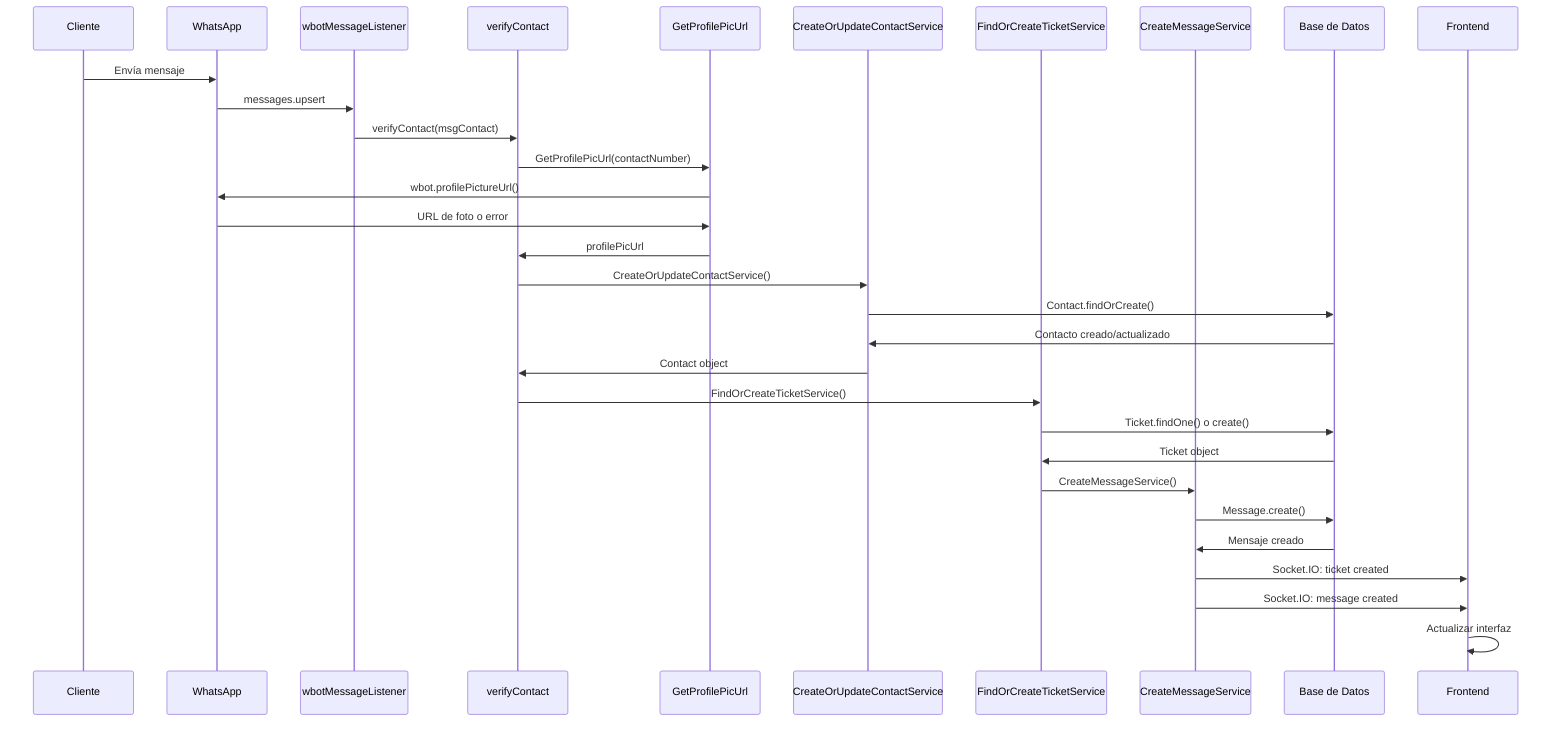sequenceDiagram
    participant C as Cliente
    participant W as WhatsApp
    participant L as wbotMessageListener
    participant V as verifyContact
    participant G as GetProfilePicUrl
    participant S as CreateOrUpdateContactService
    participant T as FindOrCreateTicketService
    participant M as CreateMessageService
    participant DB as Base de Datos
    participant F as Frontend
    
    C->>W: Envía mensaje
    W->>L: messages.upsert
    L->>V: verifyContact(msgContact)
    
    V->>G: GetProfilePicUrl(contactNumber)
    G->>W: wbot.profilePictureUrl()
    W->>G: URL de foto o error
    G->>V: profilePicUrl
    
    V->>S: CreateOrUpdateContactService()
    S->>DB: Contact.findOrCreate()
    DB->>S: Contacto creado/actualizado
    S->>V: Contact object
    
    V->>T: FindOrCreateTicketService()
    T->>DB: Ticket.findOne() o create()
    DB->>T: Ticket object
    
    T->>M: CreateMessageService()
    M->>DB: Message.create()
    DB->>M: Mensaje creado
    
    M->>F: Socket.IO: ticket created
    M->>F: Socket.IO: message created
    F->>F: Actualizar interfaz